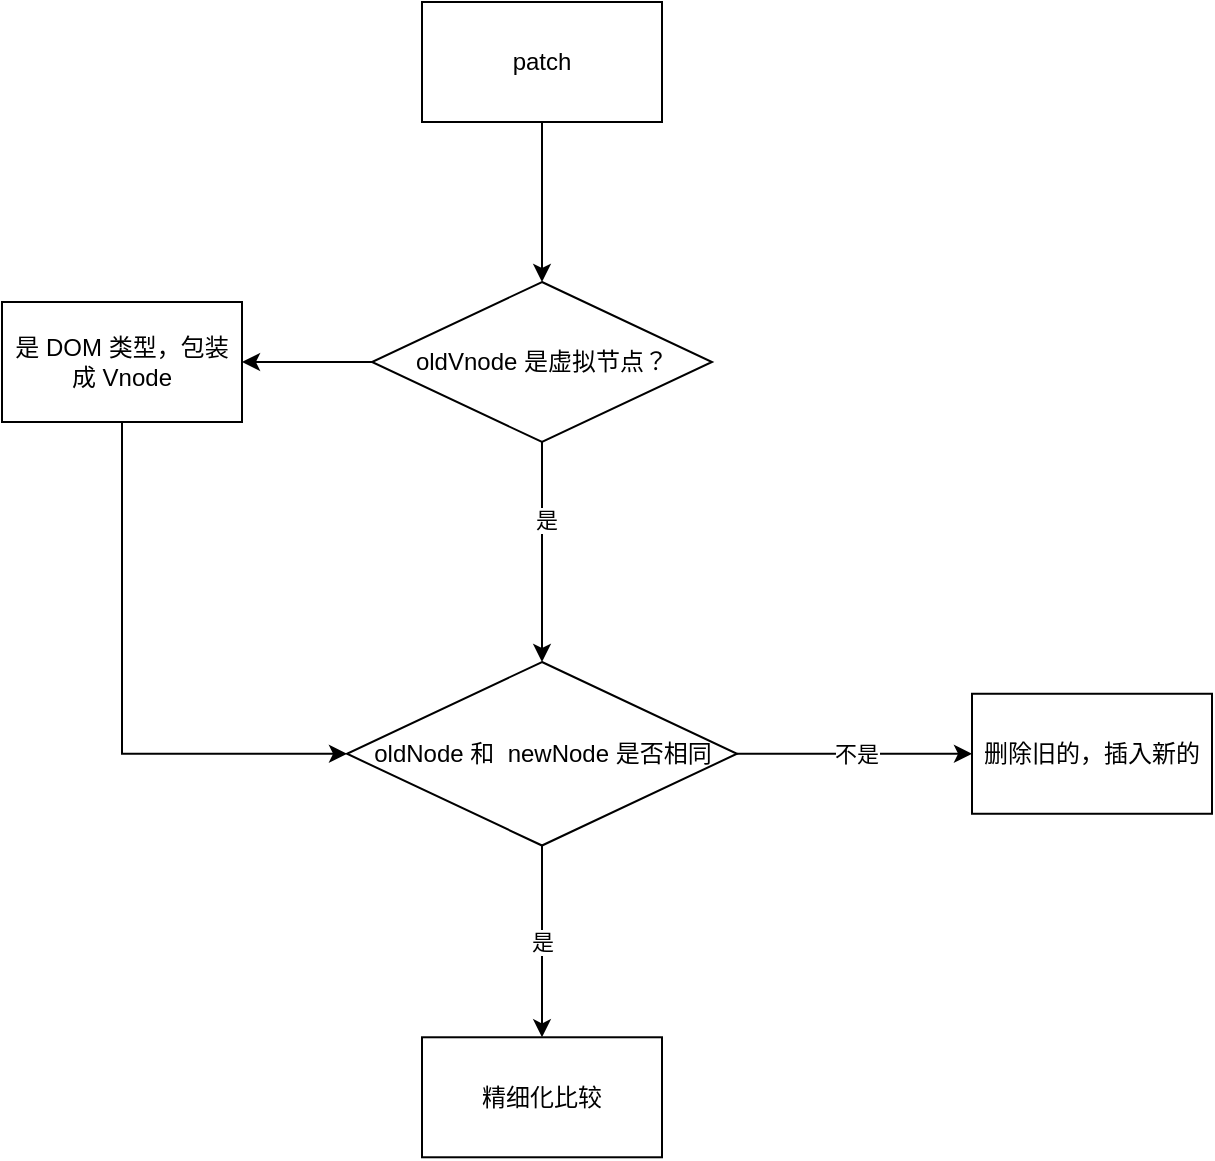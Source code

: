 <mxfile>
    <diagram id="Y7nVa44Pco2wxkuUL4pY" name="Summary">
        <mxGraphModel dx="610" dy="592" grid="1" gridSize="10" guides="1" tooltips="1" connect="1" arrows="1" fold="1" page="1" pageScale="1" pageWidth="827" pageHeight="1169" math="0" shadow="0">
            <root>
                <mxCell id="0"/>
                <mxCell id="1" parent="0"/>
                <mxCell id="4" value="" style="edgeStyle=orthogonalEdgeStyle;rounded=0;orthogonalLoop=1;jettySize=auto;html=1;" parent="1" source="2" target="3" edge="1">
                    <mxGeometry relative="1" as="geometry"/>
                </mxCell>
                <mxCell id="2" value="patch" style="whiteSpace=wrap;html=1;" parent="1" vertex="1">
                    <mxGeometry x="280" y="40" width="120" height="60" as="geometry"/>
                </mxCell>
                <mxCell id="6" value="" style="edgeStyle=orthogonalEdgeStyle;rounded=0;orthogonalLoop=1;jettySize=auto;html=1;" parent="1" source="3" target="5" edge="1">
                    <mxGeometry relative="1" as="geometry"/>
                </mxCell>
                <mxCell id="8" value="" style="edgeStyle=orthogonalEdgeStyle;rounded=0;orthogonalLoop=1;jettySize=auto;html=1;entryX=0.5;entryY=0;entryDx=0;entryDy=0;" parent="1" source="3" target="10" edge="1">
                    <mxGeometry relative="1" as="geometry">
                        <mxPoint x="340" y="340" as="targetPoint"/>
                    </mxGeometry>
                </mxCell>
                <mxCell id="12" value="是" style="edgeLabel;html=1;align=center;verticalAlign=middle;resizable=0;points=[];" parent="8" vertex="1" connectable="0">
                    <mxGeometry x="-0.291" y="2" relative="1" as="geometry">
                        <mxPoint as="offset"/>
                    </mxGeometry>
                </mxCell>
                <mxCell id="3" value="oldVnode&amp;nbsp;是虚拟节点？" style="rhombus;whiteSpace=wrap;html=1;" parent="1" vertex="1">
                    <mxGeometry x="255" y="180" width="170" height="80" as="geometry"/>
                </mxCell>
                <mxCell id="14" style="edgeStyle=orthogonalEdgeStyle;rounded=0;orthogonalLoop=1;jettySize=auto;html=1;entryX=0;entryY=0.5;entryDx=0;entryDy=0;exitX=0.5;exitY=1;exitDx=0;exitDy=0;" parent="1" source="5" target="10" edge="1">
                    <mxGeometry relative="1" as="geometry"/>
                </mxCell>
                <mxCell id="5" value="是&amp;nbsp;DOM&amp;nbsp;类型，包装成 Vnode" style="whiteSpace=wrap;html=1;" parent="1" vertex="1">
                    <mxGeometry x="70" y="190" width="120" height="60" as="geometry"/>
                </mxCell>
                <mxCell id="16" value="是" style="edgeStyle=orthogonalEdgeStyle;rounded=0;orthogonalLoop=1;jettySize=auto;html=1;" parent="1" source="10" target="15" edge="1">
                    <mxGeometry relative="1" as="geometry"/>
                </mxCell>
                <mxCell id="18" value="不是" style="edgeStyle=orthogonalEdgeStyle;rounded=0;orthogonalLoop=1;jettySize=auto;html=1;" parent="1" source="10" target="17" edge="1">
                    <mxGeometry relative="1" as="geometry"/>
                </mxCell>
                <mxCell id="10" value="oldNode&amp;nbsp;和&amp;nbsp; newNode&amp;nbsp;是否相同" style="rhombus;whiteSpace=wrap;html=1;" parent="1" vertex="1">
                    <mxGeometry x="242.5" y="370" width="195" height="91.76" as="geometry"/>
                </mxCell>
                <UserObject label="精细化比较" link="data:page/id,7hi757GMdr9JFW42nv93" id="15">
                    <mxCell style="whiteSpace=wrap;html=1;" parent="1" vertex="1">
                        <mxGeometry x="280" y="557.64" width="120" height="60" as="geometry"/>
                    </mxCell>
                </UserObject>
                <mxCell id="17" value="删除旧的，插入新的" style="whiteSpace=wrap;html=1;" parent="1" vertex="1">
                    <mxGeometry x="555" y="385.88" width="120" height="60" as="geometry"/>
                </mxCell>
            </root>
        </mxGraphModel>
    </diagram>
    <diagram id="7hi757GMdr9JFW42nv93" name="MinusPatch">
        <mxGraphModel dx="610" dy="592" grid="1" gridSize="10" guides="1" tooltips="1" connect="1" arrows="1" fold="1" page="1" pageScale="1" pageWidth="827" pageHeight="1169" math="0" shadow="0">
            <root>
                <mxCell id="Od4uKZJ-L-5rVwQ23xVW-0"/>
                <mxCell id="Od4uKZJ-L-5rVwQ23xVW-1" parent="Od4uKZJ-L-5rVwQ23xVW-0"/>
                <mxCell id="Od4uKZJ-L-5rVwQ23xVW-4" value="" style="edgeStyle=orthogonalEdgeStyle;rounded=0;orthogonalLoop=1;jettySize=auto;html=1;" parent="Od4uKZJ-L-5rVwQ23xVW-1" source="Od4uKZJ-L-5rVwQ23xVW-2" target="Od4uKZJ-L-5rVwQ23xVW-3" edge="1">
                    <mxGeometry relative="1" as="geometry"/>
                </mxCell>
                <mxCell id="Od4uKZJ-L-5rVwQ23xVW-2" value="Minus Patch" style="whiteSpace=wrap;html=1;" parent="Od4uKZJ-L-5rVwQ23xVW-1" vertex="1">
                    <mxGeometry x="130" y="30" width="120" height="60" as="geometry"/>
                </mxCell>
                <mxCell id="Od4uKZJ-L-5rVwQ23xVW-6" value="Y" style="edgeStyle=orthogonalEdgeStyle;rounded=0;orthogonalLoop=1;jettySize=auto;html=1;" parent="Od4uKZJ-L-5rVwQ23xVW-1" source="Od4uKZJ-L-5rVwQ23xVW-3" target="Od4uKZJ-L-5rVwQ23xVW-5" edge="1">
                    <mxGeometry relative="1" as="geometry"/>
                </mxCell>
                <mxCell id="Od4uKZJ-L-5rVwQ23xVW-8" value="N" style="edgeStyle=orthogonalEdgeStyle;rounded=0;orthogonalLoop=1;jettySize=auto;html=1;" parent="Od4uKZJ-L-5rVwQ23xVW-1" source="Od4uKZJ-L-5rVwQ23xVW-3" target="Od4uKZJ-L-5rVwQ23xVW-7" edge="1">
                    <mxGeometry relative="1" as="geometry"/>
                </mxCell>
                <mxCell id="Od4uKZJ-L-5rVwQ23xVW-3" value="oldVnode&amp;nbsp;和 newVnode&amp;nbsp;是否是内存中的同一个对象" style="rhombus;whiteSpace=wrap;html=1;" parent="Od4uKZJ-L-5rVwQ23xVW-1" vertex="1">
                    <mxGeometry x="90" y="170" width="200" height="80" as="geometry"/>
                </mxCell>
                <mxCell id="Od4uKZJ-L-5rVwQ23xVW-5" value="不需要比较" style="whiteSpace=wrap;html=1;" parent="Od4uKZJ-L-5rVwQ23xVW-1" vertex="1">
                    <mxGeometry x="400" y="180" width="120" height="60" as="geometry"/>
                </mxCell>
                <mxCell id="Od4uKZJ-L-5rVwQ23xVW-10" value="Y" style="edgeStyle=orthogonalEdgeStyle;rounded=0;orthogonalLoop=1;jettySize=auto;html=1;" parent="Od4uKZJ-L-5rVwQ23xVW-1" source="Od4uKZJ-L-5rVwQ23xVW-7" target="Od4uKZJ-L-5rVwQ23xVW-9" edge="1">
                    <mxGeometry relative="1" as="geometry"/>
                </mxCell>
                <mxCell id="Od4uKZJ-L-5rVwQ23xVW-19" value="N" style="edgeStyle=orthogonalEdgeStyle;rounded=0;orthogonalLoop=1;jettySize=auto;html=1;" parent="Od4uKZJ-L-5rVwQ23xVW-1" source="Od4uKZJ-L-5rVwQ23xVW-7" target="Od4uKZJ-L-5rVwQ23xVW-18" edge="1">
                    <mxGeometry relative="1" as="geometry"/>
                </mxCell>
                <mxCell id="Od4uKZJ-L-5rVwQ23xVW-7" value="newVnode&amp;nbsp;是否是 text" style="rhombus;whiteSpace=wrap;html=1;" parent="Od4uKZJ-L-5rVwQ23xVW-1" vertex="1">
                    <mxGeometry x="96" y="330" width="190" height="80" as="geometry"/>
                </mxCell>
                <mxCell id="Od4uKZJ-L-5rVwQ23xVW-15" value="Y" style="edgeStyle=orthogonalEdgeStyle;rounded=0;orthogonalLoop=1;jettySize=auto;html=1;entryX=0.5;entryY=1;entryDx=0;entryDy=0;" parent="Od4uKZJ-L-5rVwQ23xVW-1" source="Od4uKZJ-L-5rVwQ23xVW-9" target="Od4uKZJ-L-5rVwQ23xVW-5" edge="1">
                    <mxGeometry relative="1" as="geometry"/>
                </mxCell>
                <mxCell id="Od4uKZJ-L-5rVwQ23xVW-17" value="N" style="edgeStyle=orthogonalEdgeStyle;rounded=0;orthogonalLoop=1;jettySize=auto;html=1;" parent="Od4uKZJ-L-5rVwQ23xVW-1" source="Od4uKZJ-L-5rVwQ23xVW-9" target="Od4uKZJ-L-5rVwQ23xVW-16" edge="1">
                    <mxGeometry relative="1" as="geometry"/>
                </mxCell>
                <mxCell id="Od4uKZJ-L-5rVwQ23xVW-9" value="newVnode&amp;nbsp;的 text&amp;nbsp;与 oldVnode&amp;nbsp;的 text&amp;nbsp;是否相同" style="rhombus;whiteSpace=wrap;html=1;" parent="Od4uKZJ-L-5rVwQ23xVW-1" vertex="1">
                    <mxGeometry x="380" y="330" width="160" height="80" as="geometry"/>
                </mxCell>
                <mxCell id="Od4uKZJ-L-5rVwQ23xVW-16" value="将 oldVnode.elm&amp;nbsp;中的 innerText&amp;nbsp;设成 newVnode&amp;nbsp;的 text" style="whiteSpace=wrap;html=1;" parent="Od4uKZJ-L-5rVwQ23xVW-1" vertex="1">
                    <mxGeometry x="640" y="340" width="120" height="60" as="geometry"/>
                </mxCell>
                <mxCell id="Od4uKZJ-L-5rVwQ23xVW-23" value="N" style="edgeStyle=orthogonalEdgeStyle;rounded=0;orthogonalLoop=1;jettySize=auto;html=1;" parent="Od4uKZJ-L-5rVwQ23xVW-1" source="Od4uKZJ-L-5rVwQ23xVW-18" target="Od4uKZJ-L-5rVwQ23xVW-22" edge="1">
                    <mxGeometry relative="1" as="geometry"/>
                </mxCell>
                <mxCell id="Od4uKZJ-L-5rVwQ23xVW-26" value="Y" style="edgeStyle=orthogonalEdgeStyle;rounded=0;orthogonalLoop=1;jettySize=auto;html=1;" parent="Od4uKZJ-L-5rVwQ23xVW-1" source="Od4uKZJ-L-5rVwQ23xVW-18" target="Od4uKZJ-L-5rVwQ23xVW-25" edge="1">
                    <mxGeometry relative="1" as="geometry"/>
                </mxCell>
                <mxCell id="Od4uKZJ-L-5rVwQ23xVW-18" value="oldVnode&amp;nbsp;有没有子节点" style="rhombus;whiteSpace=wrap;html=1;" parent="Od4uKZJ-L-5rVwQ23xVW-1" vertex="1">
                    <mxGeometry x="115.5" y="490" width="151" height="80" as="geometry"/>
                </mxCell>
                <mxCell id="Od4uKZJ-L-5rVwQ23xVW-20" value="意味着 newVnode&amp;nbsp;的子节点" style="text;html=1;align=center;verticalAlign=middle;resizable=0;points=[];autosize=1;strokeColor=none;" parent="Od4uKZJ-L-5rVwQ23xVW-1" vertex="1">
                    <mxGeometry x="20" y="440" width="160" height="20" as="geometry"/>
                </mxCell>
                <mxCell id="Od4uKZJ-L-5rVwQ23xVW-22" value="清空 oldVnode&amp;nbsp;中的 text，并把 newVnode.children&amp;nbsp;插入 dom" style="whiteSpace=wrap;html=1;" parent="Od4uKZJ-L-5rVwQ23xVW-1" vertex="1">
                    <mxGeometry x="380" y="500" width="150" height="60" as="geometry"/>
                </mxCell>
                <mxCell id="Od4uKZJ-L-5rVwQ23xVW-24" value="innterText&amp;nbsp;会将所有 children&amp;nbsp;自动清空，反之则不行" style="shape=note;strokeWidth=2;fontSize=14;size=20;whiteSpace=wrap;html=1;fillColor=#fff2cc;strokeColor=#d6b656;fontColor=#666600;align=left;" parent="Od4uKZJ-L-5rVwQ23xVW-1" vertex="1">
                    <mxGeometry x="610" y="190" width="170" height="80" as="geometry"/>
                </mxCell>
                <mxCell id="Od4uKZJ-L-5rVwQ23xVW-25" value="oldVnode&amp;nbsp;和 newVnode&amp;nbsp;都有子节点的处理" style="whiteSpace=wrap;html=1;" parent="Od4uKZJ-L-5rVwQ23xVW-1" vertex="1">
                    <mxGeometry x="131" y="660" width="120" height="60" as="geometry"/>
                </mxCell>
            </root>
        </mxGraphModel>
    </diagram>
</mxfile>